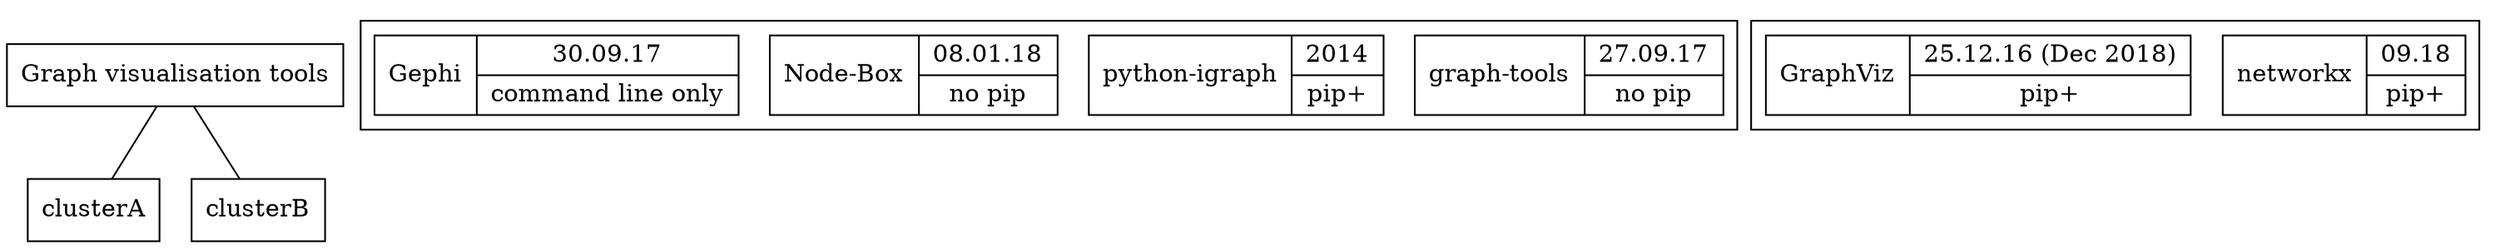 graph G {
	node [shape=record]
	"Graph visualisation tools"
	subgraph clusterA {
		struct1 [label="graph-tools |{ 27.09.17 | no pip}"]
		struct2 [label="python-igraph |{ 2014 | pip+}"]
		struct3 [label="Node-Box |{ 08.01.18 | no pip}"]
		struct4 [label="Gephi |{ 30.09.17 | command line only}"]
	}
	subgraph clusterB {
		struct5 [label="networkx | {09.18 | pip+}"]
		struct6 [label="GraphViz | {25.12.16 (Dec 2018) | pip+}"]
	}
	"Graph visualisation tools" -- clusterA
	"Graph visualisation tools" -- clusterB
}
